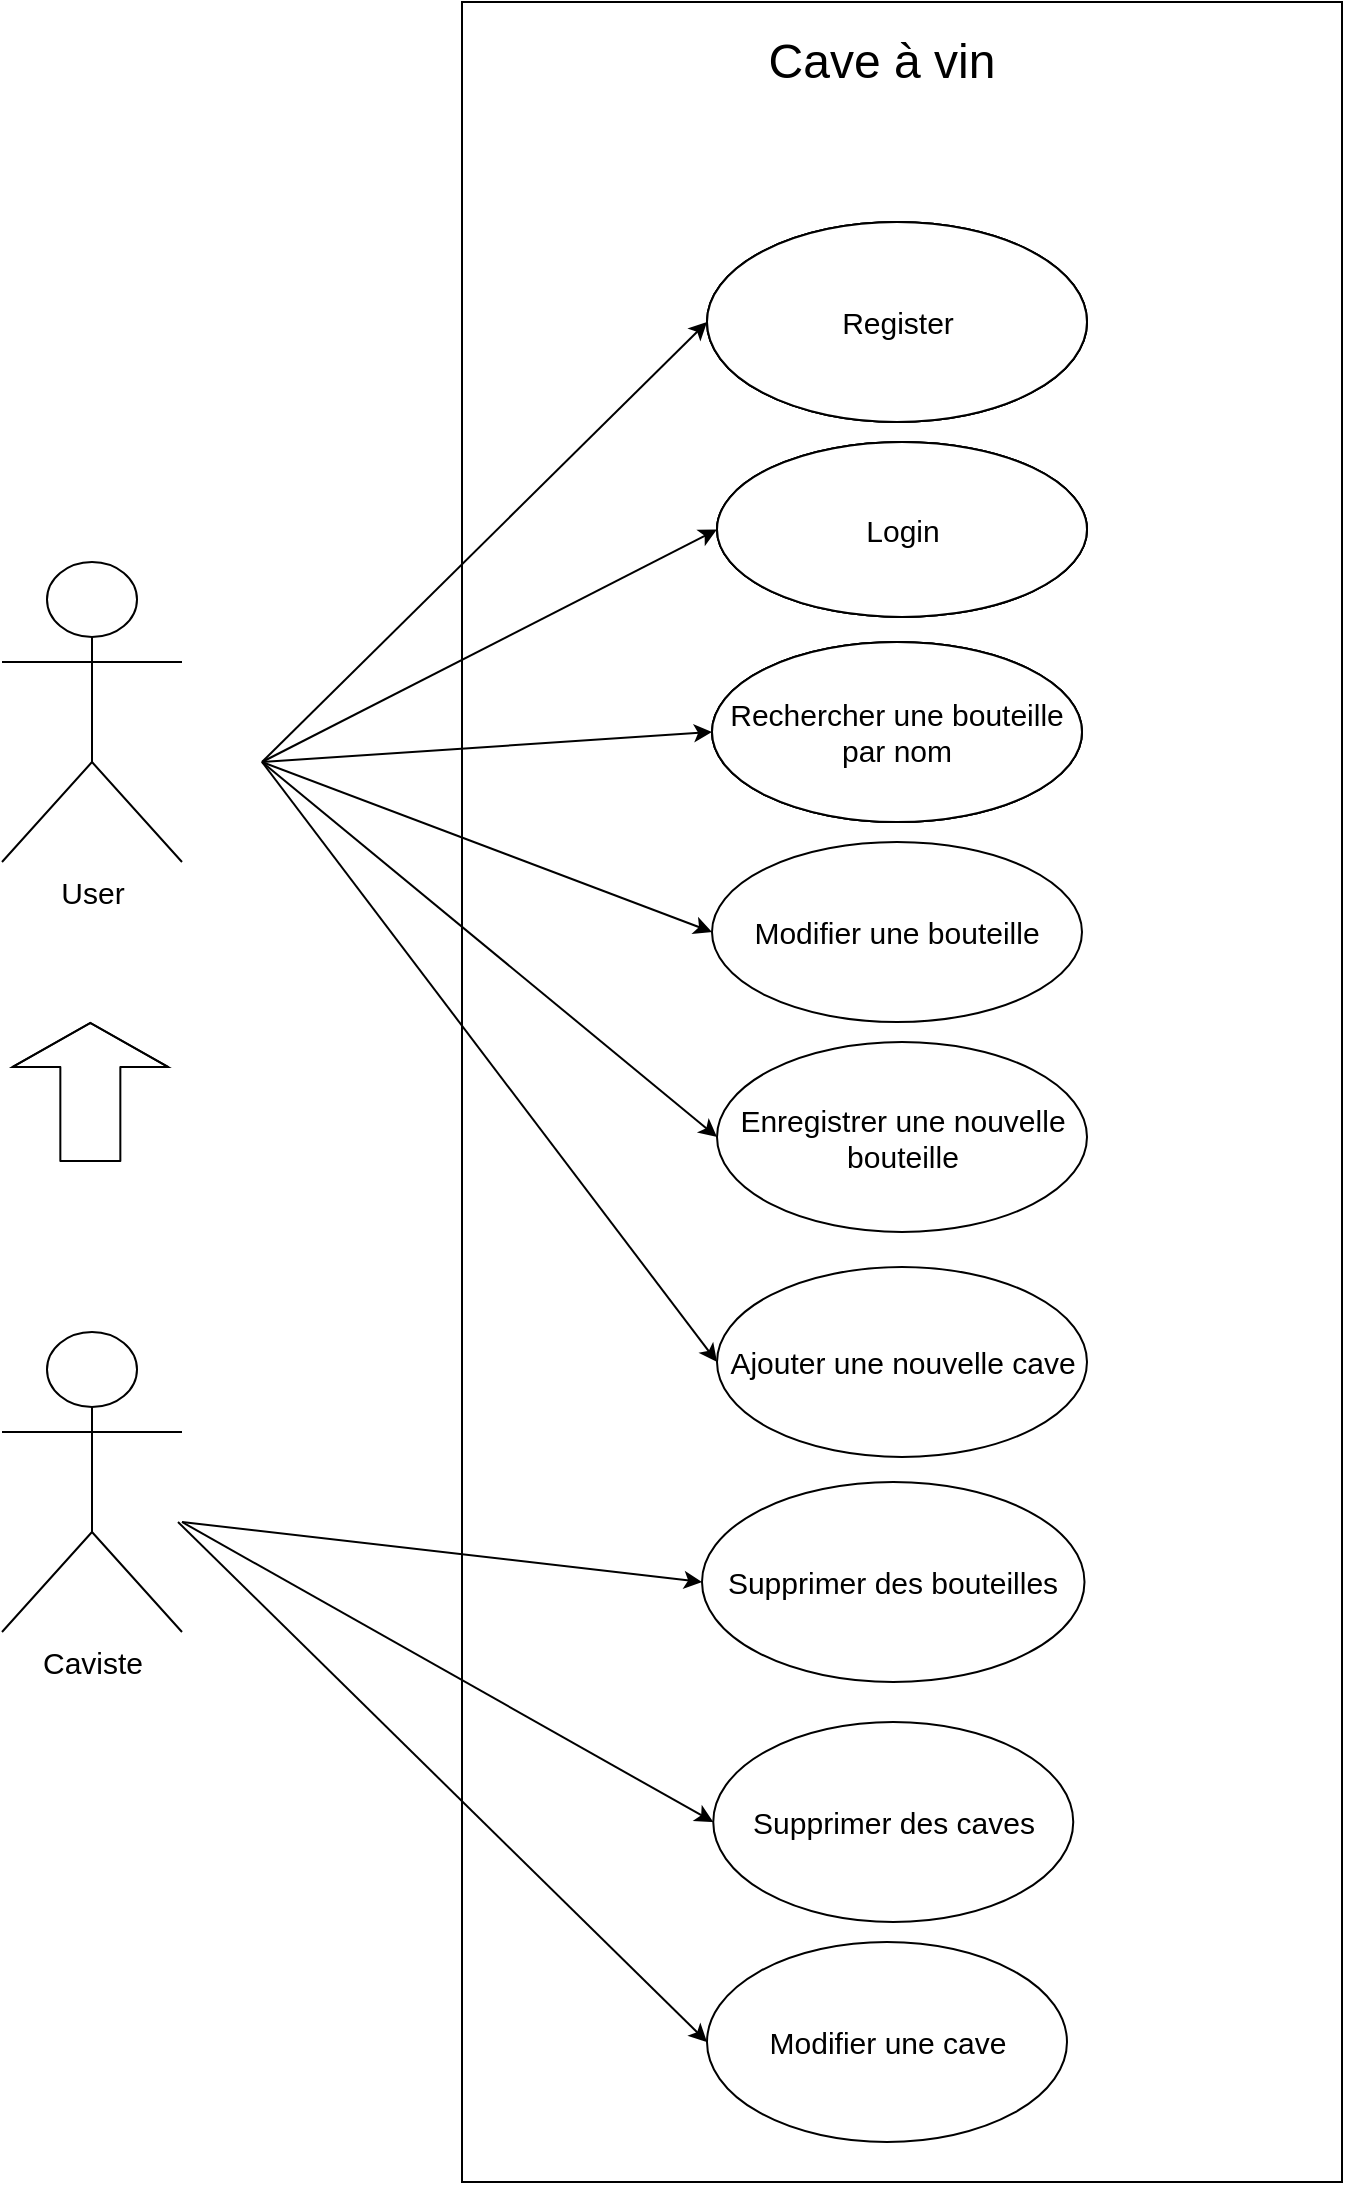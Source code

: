 <mxfile version="14.2.4" type="device"><diagram id="agdvUAaw4qUdDAeto5cb" name="Page-1"><mxGraphModel dx="1730" dy="913" grid="1" gridSize="10" guides="1" tooltips="1" connect="1" arrows="1" fold="1" page="1" pageScale="1" pageWidth="827" pageHeight="1169" background="none" math="0" shadow="0"><root><mxCell id="0"/><mxCell id="1" parent="0"/><mxCell id="paxG1Y0BccR91hazhW1I-1" value="" style="rounded=0;whiteSpace=wrap;html=1;" parent="1" vertex="1"><mxGeometry x="270" y="50" width="440" height="1090" as="geometry"/></mxCell><mxCell id="paxG1Y0BccR91hazhW1I-2" value="User" style="shape=umlActor;verticalLabelPosition=bottom;verticalAlign=top;html=1;outlineConnect=0;fontSize=15;" parent="1" vertex="1"><mxGeometry x="40" y="330" width="90" height="150" as="geometry"/></mxCell><mxCell id="paxG1Y0BccR91hazhW1I-3" value="&lt;span style=&quot;font-size: 24px&quot;&gt;Cave à vin&lt;br&gt;&lt;/span&gt;" style="text;html=1;strokeColor=none;fillColor=none;align=center;verticalAlign=middle;whiteSpace=wrap;rounded=0;" parent="1" vertex="1"><mxGeometry x="270" y="50" width="420" height="60" as="geometry"/></mxCell><mxCell id="paxG1Y0BccR91hazhW1I-5" value="Rechercher une bouteille par nom" style="ellipse;whiteSpace=wrap;html=1;fontSize=15;" parent="1" vertex="1"><mxGeometry x="395" y="370" width="185" height="90" as="geometry"/></mxCell><mxCell id="paxG1Y0BccR91hazhW1I-6" value="Login" style="ellipse;whiteSpace=wrap;html=1;fontSize=15;" parent="1" vertex="1"><mxGeometry x="397.5" y="270" width="185" height="87.5" as="geometry"/></mxCell><mxCell id="paxG1Y0BccR91hazhW1I-7" value="Enregistrer une nouvelle bouteille" style="ellipse;whiteSpace=wrap;html=1;fontSize=15;" parent="1" vertex="1"><mxGeometry x="397.5" y="570" width="185" height="95" as="geometry"/></mxCell><mxCell id="paxG1Y0BccR91hazhW1I-11" value="" style="endArrow=classic;html=1;fontSize=15;entryX=0;entryY=0.5;entryDx=0;entryDy=0;" parent="1" target="paxG1Y0BccR91hazhW1I-6" edge="1"><mxGeometry width="50" height="50" relative="1" as="geometry"><mxPoint x="170" y="430" as="sourcePoint"/><mxPoint x="410.0" y="460" as="targetPoint"/></mxGeometry></mxCell><mxCell id="ksgDHl-wZLJXGzMkoMGH-1" value="Register" style="ellipse;whiteSpace=wrap;html=1;fontSize=15;" parent="1" vertex="1"><mxGeometry x="392.5" y="160" width="190" height="100" as="geometry"/></mxCell><mxCell id="ksgDHl-wZLJXGzMkoMGH-2" value="" style="endArrow=classic;html=1;fontSize=15;entryX=0;entryY=0.5;entryDx=0;entryDy=0;" parent="1" target="paxG1Y0BccR91hazhW1I-7" edge="1"><mxGeometry width="50" height="50" relative="1" as="geometry"><mxPoint x="170" y="430" as="sourcePoint"/><mxPoint x="790" y="300" as="targetPoint"/><Array as="points"/></mxGeometry></mxCell><mxCell id="ksgDHl-wZLJXGzMkoMGH-3" value="" style="endArrow=classic;html=1;fontSize=15;entryX=0;entryY=0.5;entryDx=0;entryDy=0;" parent="1" target="ksgDHl-wZLJXGzMkoMGH-1" edge="1"><mxGeometry width="50" height="50" relative="1" as="geometry"><mxPoint x="170" y="430" as="sourcePoint"/><mxPoint x="360" y="440" as="targetPoint"/></mxGeometry></mxCell><mxCell id="ksgDHl-wZLJXGzMkoMGH-4" value="" style="endArrow=classic;html=1;fontSize=15;entryX=0;entryY=0.5;entryDx=0;entryDy=0;" parent="1" target="paxG1Y0BccR91hazhW1I-5" edge="1"><mxGeometry width="50" height="50" relative="1" as="geometry"><mxPoint x="170" y="430" as="sourcePoint"/><mxPoint x="800" y="310" as="targetPoint"/><Array as="points"/></mxGeometry></mxCell><mxCell id="ksgDHl-wZLJXGzMkoMGH-7" value="Modifier une bouteille" style="ellipse;whiteSpace=wrap;html=1;fontSize=15;" parent="1" vertex="1"><mxGeometry x="395" y="470" width="185" height="90" as="geometry"/></mxCell><mxCell id="ksgDHl-wZLJXGzMkoMGH-8" value="" style="endArrow=classic;html=1;fontSize=15;entryX=0;entryY=0.5;entryDx=0;entryDy=0;" parent="1" target="ksgDHl-wZLJXGzMkoMGH-7" edge="1"><mxGeometry width="50" height="50" relative="1" as="geometry"><mxPoint x="170" y="430" as="sourcePoint"/><mxPoint x="1140" y="465" as="targetPoint"/><Array as="points"/></mxGeometry></mxCell><mxCell id="oKwVrIhiuIYuoQG444ay-2" value="Caviste" style="shape=umlActor;verticalLabelPosition=bottom;verticalAlign=top;html=1;outlineConnect=0;fontSize=15;" parent="1" vertex="1"><mxGeometry x="40" y="715" width="90" height="150" as="geometry"/></mxCell><mxCell id="oKwVrIhiuIYuoQG444ay-12" value="Supprimer des caves" style="ellipse;whiteSpace=wrap;html=1;fontSize=15;" parent="1" vertex="1"><mxGeometry x="395.63" y="910" width="180" height="100" as="geometry"/></mxCell><mxCell id="oKwVrIhiuIYuoQG444ay-13" value="" style="endArrow=classic;html=1;fontSize=15;entryX=0;entryY=0.5;entryDx=0;entryDy=0;" parent="1" target="oKwVrIhiuIYuoQG444ay-12" edge="1"><mxGeometry width="50" height="50" relative="1" as="geometry"><mxPoint x="130" y="810" as="sourcePoint"/><mxPoint x="1090" y="835" as="targetPoint"/><Array as="points"/></mxGeometry></mxCell><mxCell id="oKwVrIhiuIYuoQG444ay-14" value="Supprimer des bouteilles" style="ellipse;whiteSpace=wrap;html=1;fontSize=15;" parent="1" vertex="1"><mxGeometry x="390" y="790" width="191.25" height="100" as="geometry"/></mxCell><mxCell id="oKwVrIhiuIYuoQG444ay-15" value="" style="endArrow=classic;html=1;fontSize=15;entryX=0;entryY=0.5;entryDx=0;entryDy=0;" parent="1" target="oKwVrIhiuIYuoQG444ay-14" edge="1"><mxGeometry width="50" height="50" relative="1" as="geometry"><mxPoint x="130" y="810" as="sourcePoint"/><mxPoint x="1100" y="845" as="targetPoint"/><Array as="points"/></mxGeometry></mxCell><mxCell id="krKnktRlaZVmvOMv_BBZ-5" value="Register" style="ellipse;whiteSpace=wrap;html=1;fontSize=15;" parent="1" vertex="1"><mxGeometry x="392.5" y="160" width="190" height="100" as="geometry"/></mxCell><mxCell id="krKnktRlaZVmvOMv_BBZ-6" value="Login" style="ellipse;whiteSpace=wrap;html=1;fontSize=15;" parent="1" vertex="1"><mxGeometry x="397.5" y="270" width="185" height="87.5" as="geometry"/></mxCell><mxCell id="krKnktRlaZVmvOMv_BBZ-7" value="Rechercher une bouteille par nom" style="ellipse;whiteSpace=wrap;html=1;fontSize=15;" parent="1" vertex="1"><mxGeometry x="395" y="370" width="185" height="90" as="geometry"/></mxCell><mxCell id="krKnktRlaZVmvOMv_BBZ-8" value="Register" style="ellipse;whiteSpace=wrap;html=1;fontSize=15;" parent="1" vertex="1"><mxGeometry x="392.5" y="160" width="190" height="100" as="geometry"/></mxCell><mxCell id="krKnktRlaZVmvOMv_BBZ-9" value="Login" style="ellipse;whiteSpace=wrap;html=1;fontSize=15;" parent="1" vertex="1"><mxGeometry x="397.5" y="270" width="185" height="87.5" as="geometry"/></mxCell><mxCell id="krKnktRlaZVmvOMv_BBZ-10" value="Rechercher une bouteille par nom" style="ellipse;whiteSpace=wrap;html=1;fontSize=15;" parent="1" vertex="1"><mxGeometry x="395" y="370" width="185" height="90" as="geometry"/></mxCell><mxCell id="krKnktRlaZVmvOMv_BBZ-11" value="Ajouter une nouvelle cave" style="ellipse;whiteSpace=wrap;html=1;fontSize=15;" parent="1" vertex="1"><mxGeometry x="397.5" y="682.5" width="185" height="95" as="geometry"/></mxCell><mxCell id="krKnktRlaZVmvOMv_BBZ-12" value="" style="endArrow=classic;html=1;fontSize=15;entryX=0;entryY=0.5;entryDx=0;entryDy=0;" parent="1" target="krKnktRlaZVmvOMv_BBZ-11" edge="1"><mxGeometry width="50" height="50" relative="1" as="geometry"><mxPoint x="170" y="430" as="sourcePoint"/><mxPoint x="407.5" y="677.5" as="targetPoint"/><Array as="points"/></mxGeometry></mxCell><mxCell id="krKnktRlaZVmvOMv_BBZ-13" value="Modifier une cave" style="ellipse;whiteSpace=wrap;html=1;fontSize=15;" parent="1" vertex="1"><mxGeometry x="392.5" y="1020" width="180" height="100" as="geometry"/></mxCell><mxCell id="krKnktRlaZVmvOMv_BBZ-14" value="" style="endArrow=classic;html=1;fontSize=15;entryX=0;entryY=0.5;entryDx=0;entryDy=0;" parent="1" target="krKnktRlaZVmvOMv_BBZ-13" edge="1"><mxGeometry width="50" height="50" relative="1" as="geometry"><mxPoint x="128" y="810" as="sourcePoint"/><mxPoint x="407.5" y="1110" as="targetPoint"/><Array as="points"/></mxGeometry></mxCell><mxCell id="MHlTIk3zudSOPCUwngjX-1" value="" style="shape=flexArrow;endArrow=classic;html=1;width=30;endSize=6.983;endWidth=46.667;" edge="1" parent="1"><mxGeometry width="50" height="50" relative="1" as="geometry"><mxPoint x="84.17" y="630" as="sourcePoint"/><mxPoint x="84.17" y="560" as="targetPoint"/><Array as="points"><mxPoint x="84.17" y="610"/></Array></mxGeometry></mxCell></root></mxGraphModel></diagram></mxfile>